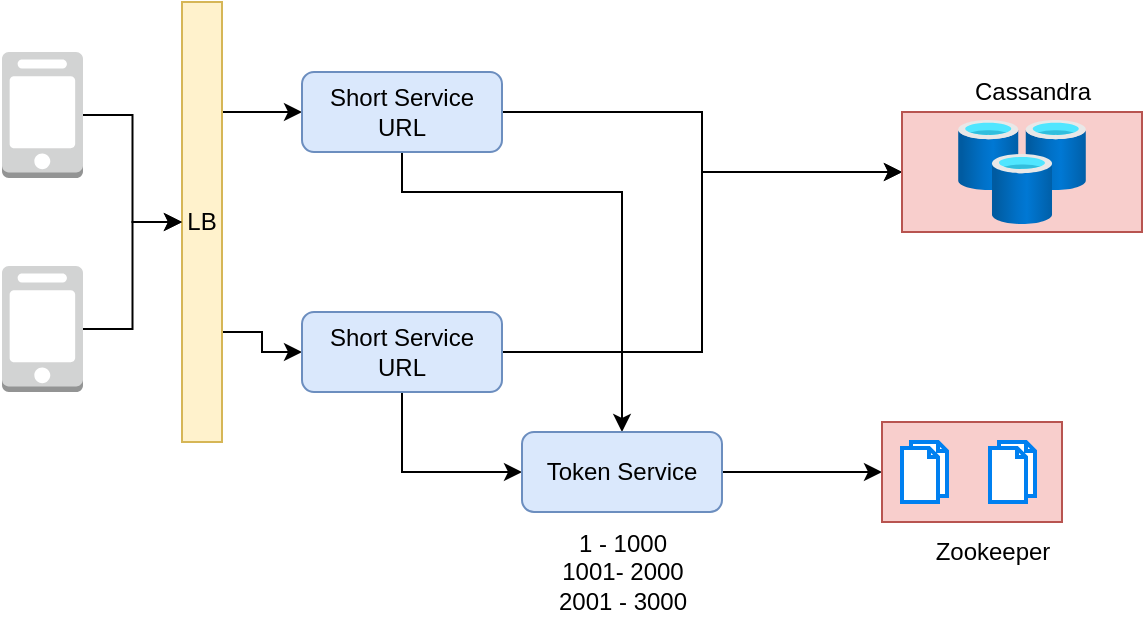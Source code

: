 <mxfile version="16.5.1" type="device"><diagram id="P_BsdOE94zcUbxz8BnO_" name="Page-1"><mxGraphModel dx="1355" dy="878" grid="1" gridSize="10" guides="1" tooltips="1" connect="1" arrows="1" fold="1" page="1" pageScale="1" pageWidth="827" pageHeight="1169" math="0" shadow="0"><root><mxCell id="0"/><mxCell id="1" parent="0"/><mxCell id="ruFRcww2g_IWPsVu_HD6-9" style="edgeStyle=orthogonalEdgeStyle;rounded=0;orthogonalLoop=1;jettySize=auto;html=1;exitX=1;exitY=0.25;exitDx=0;exitDy=0;entryX=0;entryY=0.5;entryDx=0;entryDy=0;" edge="1" parent="1" source="6Lr_fzJFurt0mSClENHA-2" target="6Lr_fzJFurt0mSClENHA-6"><mxGeometry relative="1" as="geometry"/></mxCell><mxCell id="ruFRcww2g_IWPsVu_HD6-13" style="edgeStyle=orthogonalEdgeStyle;rounded=0;orthogonalLoop=1;jettySize=auto;html=1;exitX=1;exitY=0.75;exitDx=0;exitDy=0;entryX=0;entryY=0.5;entryDx=0;entryDy=0;" edge="1" parent="1" source="6Lr_fzJFurt0mSClENHA-2" target="6Lr_fzJFurt0mSClENHA-9"><mxGeometry relative="1" as="geometry"/></mxCell><mxCell id="6Lr_fzJFurt0mSClENHA-2" value="LB" style="rounded=0;whiteSpace=wrap;html=1;fillColor=#fff2cc;strokeColor=#d6b656;" parent="1" vertex="1"><mxGeometry x="120" y="125" width="20" height="220" as="geometry"/></mxCell><mxCell id="ruFRcww2g_IWPsVu_HD6-15" style="edgeStyle=orthogonalEdgeStyle;rounded=0;orthogonalLoop=1;jettySize=auto;html=1;exitX=1;exitY=0.5;exitDx=0;exitDy=0;exitPerimeter=0;entryX=0;entryY=0.5;entryDx=0;entryDy=0;" edge="1" parent="1" source="6Lr_fzJFurt0mSClENHA-3" target="6Lr_fzJFurt0mSClENHA-2"><mxGeometry relative="1" as="geometry"><mxPoint x="100" y="220" as="targetPoint"/></mxGeometry></mxCell><mxCell id="6Lr_fzJFurt0mSClENHA-3" value="" style="outlineConnect=0;dashed=0;verticalLabelPosition=bottom;verticalAlign=top;align=center;html=1;shape=mxgraph.aws3.mobile_client;fillColor=#D2D3D3;gradientColor=none;" parent="1" vertex="1"><mxGeometry x="30" y="150" width="40.5" height="63" as="geometry"/></mxCell><mxCell id="ruFRcww2g_IWPsVu_HD6-14" style="edgeStyle=orthogonalEdgeStyle;rounded=0;orthogonalLoop=1;jettySize=auto;html=1;exitX=1;exitY=0.5;exitDx=0;exitDy=0;exitPerimeter=0;" edge="1" parent="1" source="6Lr_fzJFurt0mSClENHA-4" target="6Lr_fzJFurt0mSClENHA-2"><mxGeometry relative="1" as="geometry"/></mxCell><mxCell id="6Lr_fzJFurt0mSClENHA-4" value="" style="outlineConnect=0;dashed=0;verticalLabelPosition=bottom;verticalAlign=top;align=center;html=1;shape=mxgraph.aws3.mobile_client;fillColor=#D2D3D3;gradientColor=none;" parent="1" vertex="1"><mxGeometry x="30" y="257" width="40.5" height="63" as="geometry"/></mxCell><mxCell id="ruFRcww2g_IWPsVu_HD6-2" style="edgeStyle=orthogonalEdgeStyle;rounded=0;orthogonalLoop=1;jettySize=auto;html=1;exitX=1;exitY=0.5;exitDx=0;exitDy=0;entryX=0;entryY=0.5;entryDx=0;entryDy=0;" edge="1" parent="1" source="6Lr_fzJFurt0mSClENHA-6" target="6Lr_fzJFurt0mSClENHA-20"><mxGeometry relative="1" as="geometry"/></mxCell><mxCell id="ruFRcww2g_IWPsVu_HD6-5" style="edgeStyle=orthogonalEdgeStyle;rounded=0;orthogonalLoop=1;jettySize=auto;html=1;exitX=0.5;exitY=1;exitDx=0;exitDy=0;entryX=0.5;entryY=0;entryDx=0;entryDy=0;" edge="1" parent="1" source="6Lr_fzJFurt0mSClENHA-6" target="6Lr_fzJFurt0mSClENHA-31"><mxGeometry relative="1" as="geometry"><Array as="points"><mxPoint x="230" y="220"/><mxPoint x="340" y="220"/></Array></mxGeometry></mxCell><mxCell id="6Lr_fzJFurt0mSClENHA-6" value="Short Service URL" style="rounded=1;whiteSpace=wrap;html=1;fillColor=#dae8fc;strokeColor=#6c8ebf;" parent="1" vertex="1"><mxGeometry x="180" y="160" width="100" height="40" as="geometry"/></mxCell><mxCell id="ruFRcww2g_IWPsVu_HD6-3" style="edgeStyle=orthogonalEdgeStyle;rounded=0;orthogonalLoop=1;jettySize=auto;html=1;exitX=1;exitY=0.5;exitDx=0;exitDy=0;entryX=0;entryY=0.5;entryDx=0;entryDy=0;" edge="1" parent="1" source="6Lr_fzJFurt0mSClENHA-9" target="6Lr_fzJFurt0mSClENHA-20"><mxGeometry relative="1" as="geometry"><mxPoint x="350" y="200" as="targetPoint"/></mxGeometry></mxCell><mxCell id="ruFRcww2g_IWPsVu_HD6-4" style="edgeStyle=orthogonalEdgeStyle;rounded=0;orthogonalLoop=1;jettySize=auto;html=1;exitX=0.5;exitY=1;exitDx=0;exitDy=0;entryX=0;entryY=0.5;entryDx=0;entryDy=0;" edge="1" parent="1" source="6Lr_fzJFurt0mSClENHA-9" target="6Lr_fzJFurt0mSClENHA-31"><mxGeometry relative="1" as="geometry"/></mxCell><mxCell id="6Lr_fzJFurt0mSClENHA-9" value="Short Service URL" style="rounded=1;whiteSpace=wrap;html=1;fillColor=#dae8fc;strokeColor=#6c8ebf;" parent="1" vertex="1"><mxGeometry x="180" y="280" width="100" height="40" as="geometry"/></mxCell><mxCell id="6Lr_fzJFurt0mSClENHA-21" value="Cassandra" style="text;html=1;align=center;verticalAlign=middle;resizable=0;points=[];autosize=1;strokeColor=none;fillColor=none;" parent="1" vertex="1"><mxGeometry x="510" y="160" width="70" height="20" as="geometry"/></mxCell><mxCell id="6Lr_fzJFurt0mSClENHA-22" value="" style="group" parent="1" vertex="1" connectable="0"><mxGeometry x="480" y="180" width="120" height="60" as="geometry"/></mxCell><mxCell id="6Lr_fzJFurt0mSClENHA-20" value="" style="rounded=0;whiteSpace=wrap;html=1;fillColor=#f8cecc;strokeColor=#b85450;" parent="6Lr_fzJFurt0mSClENHA-22" vertex="1"><mxGeometry width="120" height="60" as="geometry"/></mxCell><mxCell id="6Lr_fzJFurt0mSClENHA-19" value="" style="aspect=fixed;html=1;points=[];align=center;image;fontSize=12;image=img/lib/azure2/databases/Cache_Redis.svg;" parent="6Lr_fzJFurt0mSClENHA-22" vertex="1"><mxGeometry x="28" y="4" width="64" height="52" as="geometry"/></mxCell><mxCell id="ruFRcww2g_IWPsVu_HD6-6" style="edgeStyle=orthogonalEdgeStyle;rounded=0;orthogonalLoop=1;jettySize=auto;html=1;exitX=1;exitY=0.5;exitDx=0;exitDy=0;entryX=0;entryY=0.5;entryDx=0;entryDy=0;" edge="1" parent="1" source="6Lr_fzJFurt0mSClENHA-31" target="6Lr_fzJFurt0mSClENHA-34"><mxGeometry relative="1" as="geometry"><mxPoint x="450" y="360" as="targetPoint"/></mxGeometry></mxCell><mxCell id="6Lr_fzJFurt0mSClENHA-31" value="Token Service" style="rounded=1;whiteSpace=wrap;html=1;fillColor=#dae8fc;strokeColor=#6c8ebf;" parent="1" vertex="1"><mxGeometry x="290" y="340" width="100" height="40" as="geometry"/></mxCell><mxCell id="6Lr_fzJFurt0mSClENHA-35" value="" style="group" parent="1" vertex="1" connectable="0"><mxGeometry x="470" y="335" width="90" height="50" as="geometry"/></mxCell><mxCell id="6Lr_fzJFurt0mSClENHA-34" value="" style="rounded=0;whiteSpace=wrap;html=1;fillColor=#f8cecc;strokeColor=#b85450;" parent="6Lr_fzJFurt0mSClENHA-35" vertex="1"><mxGeometry width="90" height="50" as="geometry"/></mxCell><mxCell id="6Lr_fzJFurt0mSClENHA-32" value="" style="html=1;verticalLabelPosition=bottom;align=center;labelBackgroundColor=#ffffff;verticalAlign=top;strokeWidth=2;strokeColor=#0080F0;shadow=0;dashed=0;shape=mxgraph.ios7.icons.documents;" parent="6Lr_fzJFurt0mSClENHA-35" vertex="1"><mxGeometry x="10" y="10" width="22.5" height="30" as="geometry"/></mxCell><mxCell id="6Lr_fzJFurt0mSClENHA-33" value="" style="html=1;verticalLabelPosition=bottom;align=center;labelBackgroundColor=#ffffff;verticalAlign=top;strokeWidth=2;strokeColor=#0080F0;shadow=0;dashed=0;shape=mxgraph.ios7.icons.documents;" parent="6Lr_fzJFurt0mSClENHA-35" vertex="1"><mxGeometry x="54" y="10" width="22.5" height="30" as="geometry"/></mxCell><mxCell id="ruFRcww2g_IWPsVu_HD6-7" value="Zookeeper" style="text;html=1;align=center;verticalAlign=middle;resizable=0;points=[];autosize=1;strokeColor=none;fillColor=none;" vertex="1" parent="1"><mxGeometry x="490" y="390" width="70" height="20" as="geometry"/></mxCell><mxCell id="ruFRcww2g_IWPsVu_HD6-8" value="1 - 1000&lt;br&gt;1001- 2000&lt;br&gt;2001 - 3000" style="text;html=1;align=center;verticalAlign=middle;resizable=0;points=[];autosize=1;strokeColor=none;fillColor=none;" vertex="1" parent="1"><mxGeometry x="300" y="385" width="80" height="50" as="geometry"/></mxCell></root></mxGraphModel></diagram></mxfile>